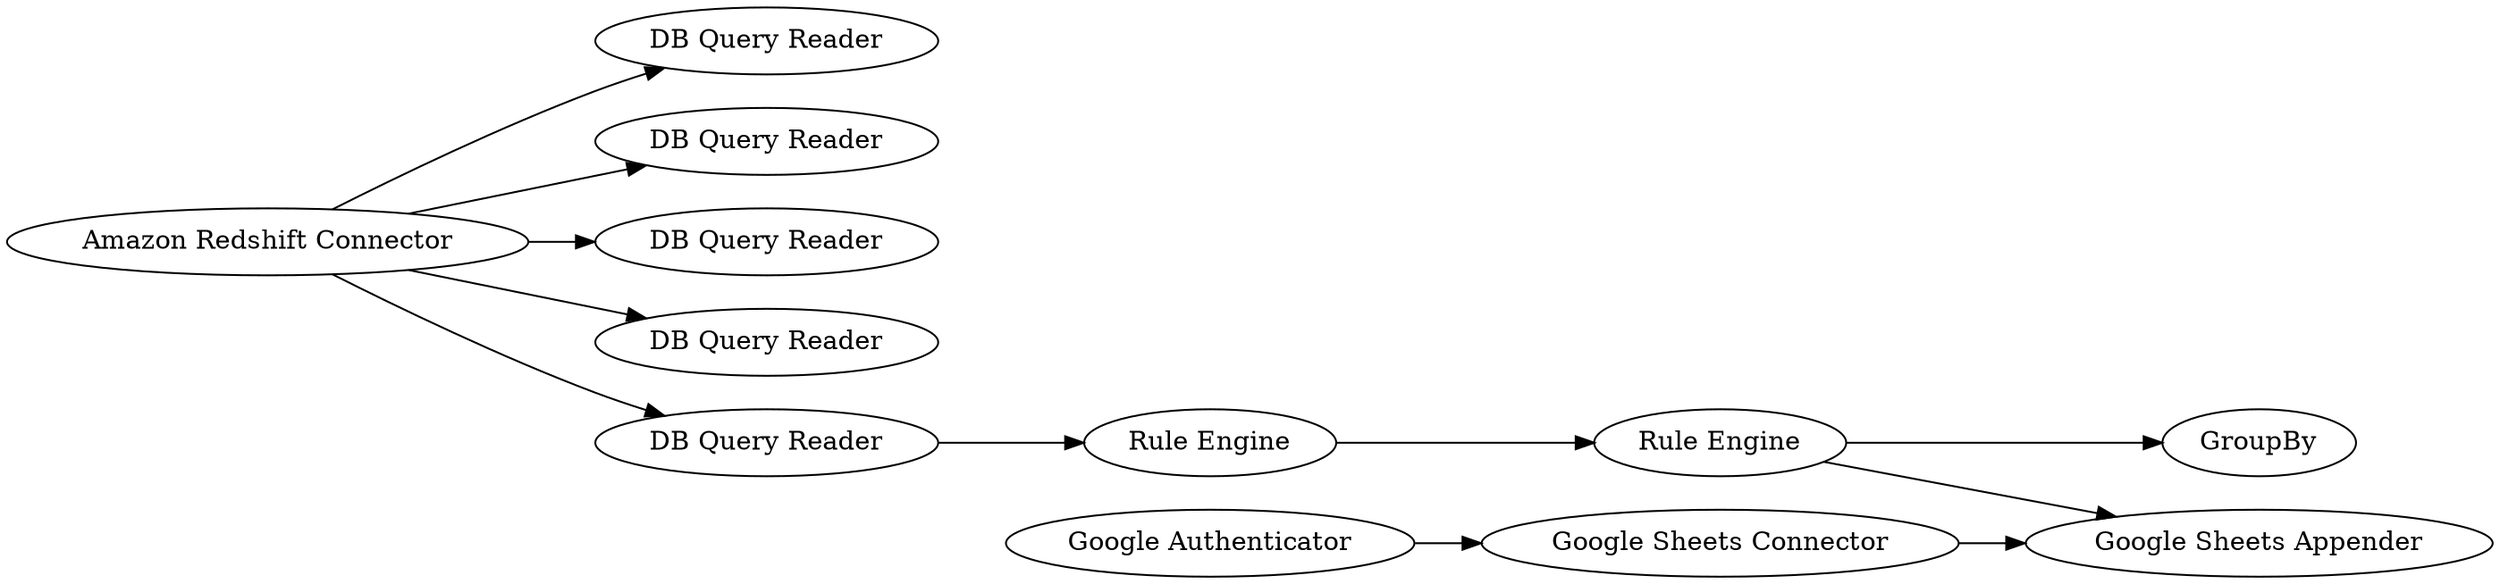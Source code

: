 digraph {
	5 [label="Amazon Redshift Connector"]
	6 [label="DB Query Reader"]
	13 [label="DB Query Reader"]
	57 [label="DB Query Reader"]
	63 [label="DB Query Reader"]
	64 [label="DB Query Reader"]
	66 [label="Rule Engine"]
	67 [label=GroupBy]
	68 [label="Google Sheets Connector"]
	69 [label="Google Authenticator"]
	70 [label="Google Sheets Appender"]
	71 [label="Rule Engine"]
	5 -> 6
	5 -> 13
	5 -> 63
	5 -> 57
	5 -> 64
	64 -> 66
	66 -> 71
	68 -> 70
	69 -> 68
	71 -> 67
	71 -> 70
	rankdir=LR
}
